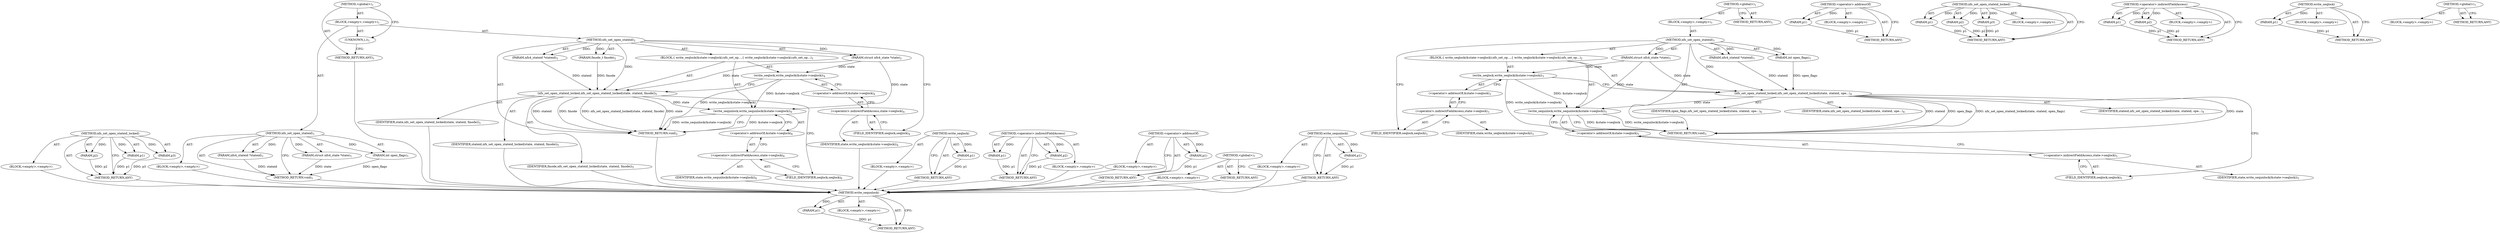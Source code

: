 digraph "write_sequnlock" {
vulnerable_67 [label=<(METHOD,write_sequnlock)>];
vulnerable_68 [label=<(PARAM,p1)>];
vulnerable_69 [label=<(BLOCK,&lt;empty&gt;,&lt;empty&gt;)>];
vulnerable_70 [label=<(METHOD_RETURN,ANY)>];
vulnerable_6 [label=<(METHOD,&lt;global&gt;)<SUB>1</SUB>>];
vulnerable_7 [label=<(BLOCK,&lt;empty&gt;,&lt;empty&gt;)<SUB>1</SUB>>];
vulnerable_8 [label=<(METHOD,nfs_set_open_stateid)<SUB>1</SUB>>];
vulnerable_9 [label=<(PARAM,struct nfs4_state *state)<SUB>1</SUB>>];
vulnerable_10 [label=<(PARAM,nfs4_stateid *stateid)<SUB>1</SUB>>];
vulnerable_11 [label=<(PARAM,int open_flags)<SUB>1</SUB>>];
vulnerable_12 [label=<(BLOCK,{
 	write_seqlock(&amp;state-&gt;seqlock);
	nfs_set_op...,{
 	write_seqlock(&amp;state-&gt;seqlock);
	nfs_set_op...)<SUB>2</SUB>>];
vulnerable_13 [label=<(write_seqlock,write_seqlock(&amp;state-&gt;seqlock))<SUB>3</SUB>>];
vulnerable_14 [label=<(&lt;operator&gt;.addressOf,&amp;state-&gt;seqlock)<SUB>3</SUB>>];
vulnerable_15 [label=<(&lt;operator&gt;.indirectFieldAccess,state-&gt;seqlock)<SUB>3</SUB>>];
vulnerable_16 [label=<(IDENTIFIER,state,write_seqlock(&amp;state-&gt;seqlock))<SUB>3</SUB>>];
vulnerable_17 [label=<(FIELD_IDENTIFIER,seqlock,seqlock)<SUB>3</SUB>>];
vulnerable_18 [label=<(nfs_set_open_stateid_locked,nfs_set_open_stateid_locked(state, stateid, ope...)<SUB>4</SUB>>];
vulnerable_19 [label=<(IDENTIFIER,state,nfs_set_open_stateid_locked(state, stateid, ope...)<SUB>4</SUB>>];
vulnerable_20 [label=<(IDENTIFIER,stateid,nfs_set_open_stateid_locked(state, stateid, ope...)<SUB>4</SUB>>];
vulnerable_21 [label=<(IDENTIFIER,open_flags,nfs_set_open_stateid_locked(state, stateid, ope...)<SUB>4</SUB>>];
vulnerable_22 [label=<(write_sequnlock,write_sequnlock(&amp;state-&gt;seqlock))<SUB>5</SUB>>];
vulnerable_23 [label=<(&lt;operator&gt;.addressOf,&amp;state-&gt;seqlock)<SUB>5</SUB>>];
vulnerable_24 [label=<(&lt;operator&gt;.indirectFieldAccess,state-&gt;seqlock)<SUB>5</SUB>>];
vulnerable_25 [label=<(IDENTIFIER,state,write_sequnlock(&amp;state-&gt;seqlock))<SUB>5</SUB>>];
vulnerable_26 [label=<(FIELD_IDENTIFIER,seqlock,seqlock)<SUB>5</SUB>>];
vulnerable_27 [label=<(METHOD_RETURN,void)<SUB>1</SUB>>];
vulnerable_29 [label=<(METHOD_RETURN,ANY)<SUB>1</SUB>>];
vulnerable_52 [label=<(METHOD,&lt;operator&gt;.addressOf)>];
vulnerable_53 [label=<(PARAM,p1)>];
vulnerable_54 [label=<(BLOCK,&lt;empty&gt;,&lt;empty&gt;)>];
vulnerable_55 [label=<(METHOD_RETURN,ANY)>];
vulnerable_61 [label=<(METHOD,nfs_set_open_stateid_locked)>];
vulnerable_62 [label=<(PARAM,p1)>];
vulnerable_63 [label=<(PARAM,p2)>];
vulnerable_64 [label=<(PARAM,p3)>];
vulnerable_65 [label=<(BLOCK,&lt;empty&gt;,&lt;empty&gt;)>];
vulnerable_66 [label=<(METHOD_RETURN,ANY)>];
vulnerable_56 [label=<(METHOD,&lt;operator&gt;.indirectFieldAccess)>];
vulnerable_57 [label=<(PARAM,p1)>];
vulnerable_58 [label=<(PARAM,p2)>];
vulnerable_59 [label=<(BLOCK,&lt;empty&gt;,&lt;empty&gt;)>];
vulnerable_60 [label=<(METHOD_RETURN,ANY)>];
vulnerable_48 [label=<(METHOD,write_seqlock)>];
vulnerable_49 [label=<(PARAM,p1)>];
vulnerable_50 [label=<(BLOCK,&lt;empty&gt;,&lt;empty&gt;)>];
vulnerable_51 [label=<(METHOD_RETURN,ANY)>];
vulnerable_42 [label=<(METHOD,&lt;global&gt;)<SUB>1</SUB>>];
vulnerable_43 [label=<(BLOCK,&lt;empty&gt;,&lt;empty&gt;)>];
vulnerable_44 [label=<(METHOD_RETURN,ANY)>];
fixed_71 [label=<(METHOD,nfs_set_open_stateid_locked)>];
fixed_72 [label=<(PARAM,p1)>];
fixed_73 [label=<(PARAM,p2)>];
fixed_74 [label=<(PARAM,p3)>];
fixed_75 [label=<(BLOCK,&lt;empty&gt;,&lt;empty&gt;)>];
fixed_76 [label=<(METHOD_RETURN,ANY)>];
fixed_6 [label=<(METHOD,&lt;global&gt;)<SUB>1</SUB>>];
fixed_7 [label=<(BLOCK,&lt;empty&gt;,&lt;empty&gt;)<SUB>1</SUB>>];
fixed_8 [label=<(METHOD,nfs_set_open_stateid)<SUB>1</SUB>>];
fixed_9 [label=<(PARAM,struct nfs4_state *state)<SUB>1</SUB>>];
fixed_10 [label=<(PARAM,nfs4_stateid *stateid)<SUB>1</SUB>>];
fixed_11 [label=<(PARAM,int open_flags)<SUB>1</SUB>>];
fixed_12 [label=<(BLOCK,&lt;empty&gt;,&lt;empty&gt;)>];
fixed_13 [label=<(METHOD_RETURN,void)<SUB>1</SUB>>];
fixed_15 [label=<(UNKNOWN,),))<SUB>1</SUB>>];
fixed_16 [label=<(METHOD,nfs_set_open_stateid)<SUB>2</SUB>>];
fixed_17 [label=<(PARAM,struct nfs4_state *state)<SUB>2</SUB>>];
fixed_18 [label=<(PARAM,nfs4_stateid *stateid)<SUB>2</SUB>>];
fixed_19 [label=<(PARAM,fmode_t fmode)<SUB>2</SUB>>];
fixed_20 [label=<(BLOCK,{
 	write_seqlock(&amp;state-&gt;seqlock);
	nfs_set_op...,{
 	write_seqlock(&amp;state-&gt;seqlock);
	nfs_set_op...)<SUB>3</SUB>>];
fixed_21 [label=<(write_seqlock,write_seqlock(&amp;state-&gt;seqlock))<SUB>4</SUB>>];
fixed_22 [label=<(&lt;operator&gt;.addressOf,&amp;state-&gt;seqlock)<SUB>4</SUB>>];
fixed_23 [label=<(&lt;operator&gt;.indirectFieldAccess,state-&gt;seqlock)<SUB>4</SUB>>];
fixed_24 [label=<(IDENTIFIER,state,write_seqlock(&amp;state-&gt;seqlock))<SUB>4</SUB>>];
fixed_25 [label=<(FIELD_IDENTIFIER,seqlock,seqlock)<SUB>4</SUB>>];
fixed_26 [label=<(nfs_set_open_stateid_locked,nfs_set_open_stateid_locked(state, stateid, fmode))<SUB>5</SUB>>];
fixed_27 [label=<(IDENTIFIER,state,nfs_set_open_stateid_locked(state, stateid, fmode))<SUB>5</SUB>>];
fixed_28 [label=<(IDENTIFIER,stateid,nfs_set_open_stateid_locked(state, stateid, fmode))<SUB>5</SUB>>];
fixed_29 [label=<(IDENTIFIER,fmode,nfs_set_open_stateid_locked(state, stateid, fmode))<SUB>5</SUB>>];
fixed_30 [label=<(write_sequnlock,write_sequnlock(&amp;state-&gt;seqlock))<SUB>6</SUB>>];
fixed_31 [label=<(&lt;operator&gt;.addressOf,&amp;state-&gt;seqlock)<SUB>6</SUB>>];
fixed_32 [label=<(&lt;operator&gt;.indirectFieldAccess,state-&gt;seqlock)<SUB>6</SUB>>];
fixed_33 [label=<(IDENTIFIER,state,write_sequnlock(&amp;state-&gt;seqlock))<SUB>6</SUB>>];
fixed_34 [label=<(FIELD_IDENTIFIER,seqlock,seqlock)<SUB>6</SUB>>];
fixed_35 [label=<(METHOD_RETURN,void)<SUB>2</SUB>>];
fixed_37 [label=<(METHOD_RETURN,ANY)<SUB>1</SUB>>];
fixed_58 [label=<(METHOD,write_seqlock)>];
fixed_59 [label=<(PARAM,p1)>];
fixed_60 [label=<(BLOCK,&lt;empty&gt;,&lt;empty&gt;)>];
fixed_61 [label=<(METHOD_RETURN,ANY)>];
fixed_66 [label=<(METHOD,&lt;operator&gt;.indirectFieldAccess)>];
fixed_67 [label=<(PARAM,p1)>];
fixed_68 [label=<(PARAM,p2)>];
fixed_69 [label=<(BLOCK,&lt;empty&gt;,&lt;empty&gt;)>];
fixed_70 [label=<(METHOD_RETURN,ANY)>];
fixed_62 [label=<(METHOD,&lt;operator&gt;.addressOf)>];
fixed_63 [label=<(PARAM,p1)>];
fixed_64 [label=<(BLOCK,&lt;empty&gt;,&lt;empty&gt;)>];
fixed_65 [label=<(METHOD_RETURN,ANY)>];
fixed_52 [label=<(METHOD,&lt;global&gt;)<SUB>1</SUB>>];
fixed_53 [label=<(BLOCK,&lt;empty&gt;,&lt;empty&gt;)>];
fixed_54 [label=<(METHOD_RETURN,ANY)>];
fixed_77 [label=<(METHOD,write_sequnlock)>];
fixed_78 [label=<(PARAM,p1)>];
fixed_79 [label=<(BLOCK,&lt;empty&gt;,&lt;empty&gt;)>];
fixed_80 [label=<(METHOD_RETURN,ANY)>];
vulnerable_67 -> vulnerable_68  [key=0, label="AST: "];
vulnerable_67 -> vulnerable_68  [key=1, label="DDG: "];
vulnerable_67 -> vulnerable_69  [key=0, label="AST: "];
vulnerable_67 -> vulnerable_70  [key=0, label="AST: "];
vulnerable_67 -> vulnerable_70  [key=1, label="CFG: "];
vulnerable_68 -> vulnerable_70  [key=0, label="DDG: p1"];
vulnerable_6 -> vulnerable_7  [key=0, label="AST: "];
vulnerable_6 -> vulnerable_29  [key=0, label="AST: "];
vulnerable_6 -> vulnerable_29  [key=1, label="CFG: "];
vulnerable_7 -> vulnerable_8  [key=0, label="AST: "];
vulnerable_8 -> vulnerable_9  [key=0, label="AST: "];
vulnerable_8 -> vulnerable_9  [key=1, label="DDG: "];
vulnerable_8 -> vulnerable_10  [key=0, label="AST: "];
vulnerable_8 -> vulnerable_10  [key=1, label="DDG: "];
vulnerable_8 -> vulnerable_11  [key=0, label="AST: "];
vulnerable_8 -> vulnerable_11  [key=1, label="DDG: "];
vulnerable_8 -> vulnerable_12  [key=0, label="AST: "];
vulnerable_8 -> vulnerable_27  [key=0, label="AST: "];
vulnerable_8 -> vulnerable_17  [key=0, label="CFG: "];
vulnerable_8 -> vulnerable_18  [key=0, label="DDG: "];
vulnerable_9 -> vulnerable_13  [key=0, label="DDG: state"];
vulnerable_9 -> vulnerable_18  [key=0, label="DDG: state"];
vulnerable_9 -> vulnerable_22  [key=0, label="DDG: state"];
vulnerable_10 -> vulnerable_18  [key=0, label="DDG: stateid"];
vulnerable_11 -> vulnerable_18  [key=0, label="DDG: open_flags"];
vulnerable_12 -> vulnerable_13  [key=0, label="AST: "];
vulnerable_12 -> vulnerable_18  [key=0, label="AST: "];
vulnerable_12 -> vulnerable_22  [key=0, label="AST: "];
vulnerable_13 -> vulnerable_14  [key=0, label="AST: "];
vulnerable_13 -> vulnerable_18  [key=0, label="CFG: "];
vulnerable_13 -> vulnerable_27  [key=0, label="DDG: write_seqlock(&amp;state-&gt;seqlock)"];
vulnerable_13 -> vulnerable_22  [key=0, label="DDG: &amp;state-&gt;seqlock"];
vulnerable_14 -> vulnerable_15  [key=0, label="AST: "];
vulnerable_14 -> vulnerable_13  [key=0, label="CFG: "];
vulnerable_15 -> vulnerable_16  [key=0, label="AST: "];
vulnerable_15 -> vulnerable_17  [key=0, label="AST: "];
vulnerable_15 -> vulnerable_14  [key=0, label="CFG: "];
vulnerable_17 -> vulnerable_15  [key=0, label="CFG: "];
vulnerable_18 -> vulnerable_19  [key=0, label="AST: "];
vulnerable_18 -> vulnerable_20  [key=0, label="AST: "];
vulnerable_18 -> vulnerable_21  [key=0, label="AST: "];
vulnerable_18 -> vulnerable_26  [key=0, label="CFG: "];
vulnerable_18 -> vulnerable_27  [key=0, label="DDG: state"];
vulnerable_18 -> vulnerable_27  [key=1, label="DDG: stateid"];
vulnerable_18 -> vulnerable_27  [key=2, label="DDG: open_flags"];
vulnerable_18 -> vulnerable_27  [key=3, label="DDG: nfs_set_open_stateid_locked(state, stateid, open_flags)"];
vulnerable_18 -> vulnerable_22  [key=0, label="DDG: state"];
vulnerable_22 -> vulnerable_23  [key=0, label="AST: "];
vulnerable_22 -> vulnerable_27  [key=0, label="CFG: "];
vulnerable_22 -> vulnerable_27  [key=1, label="DDG: &amp;state-&gt;seqlock"];
vulnerable_22 -> vulnerable_27  [key=2, label="DDG: write_sequnlock(&amp;state-&gt;seqlock)"];
vulnerable_23 -> vulnerable_24  [key=0, label="AST: "];
vulnerable_23 -> vulnerable_22  [key=0, label="CFG: "];
vulnerable_24 -> vulnerable_25  [key=0, label="AST: "];
vulnerable_24 -> vulnerable_26  [key=0, label="AST: "];
vulnerable_24 -> vulnerable_23  [key=0, label="CFG: "];
vulnerable_26 -> vulnerable_24  [key=0, label="CFG: "];
vulnerable_52 -> vulnerable_53  [key=0, label="AST: "];
vulnerable_52 -> vulnerable_53  [key=1, label="DDG: "];
vulnerable_52 -> vulnerable_54  [key=0, label="AST: "];
vulnerable_52 -> vulnerable_55  [key=0, label="AST: "];
vulnerable_52 -> vulnerable_55  [key=1, label="CFG: "];
vulnerable_53 -> vulnerable_55  [key=0, label="DDG: p1"];
vulnerable_61 -> vulnerable_62  [key=0, label="AST: "];
vulnerable_61 -> vulnerable_62  [key=1, label="DDG: "];
vulnerable_61 -> vulnerable_65  [key=0, label="AST: "];
vulnerable_61 -> vulnerable_63  [key=0, label="AST: "];
vulnerable_61 -> vulnerable_63  [key=1, label="DDG: "];
vulnerable_61 -> vulnerable_66  [key=0, label="AST: "];
vulnerable_61 -> vulnerable_66  [key=1, label="CFG: "];
vulnerable_61 -> vulnerable_64  [key=0, label="AST: "];
vulnerable_61 -> vulnerable_64  [key=1, label="DDG: "];
vulnerable_62 -> vulnerable_66  [key=0, label="DDG: p1"];
vulnerable_63 -> vulnerable_66  [key=0, label="DDG: p2"];
vulnerable_64 -> vulnerable_66  [key=0, label="DDG: p3"];
vulnerable_56 -> vulnerable_57  [key=0, label="AST: "];
vulnerable_56 -> vulnerable_57  [key=1, label="DDG: "];
vulnerable_56 -> vulnerable_59  [key=0, label="AST: "];
vulnerable_56 -> vulnerable_58  [key=0, label="AST: "];
vulnerable_56 -> vulnerable_58  [key=1, label="DDG: "];
vulnerable_56 -> vulnerable_60  [key=0, label="AST: "];
vulnerable_56 -> vulnerable_60  [key=1, label="CFG: "];
vulnerable_57 -> vulnerable_60  [key=0, label="DDG: p1"];
vulnerable_58 -> vulnerable_60  [key=0, label="DDG: p2"];
vulnerable_48 -> vulnerable_49  [key=0, label="AST: "];
vulnerable_48 -> vulnerable_49  [key=1, label="DDG: "];
vulnerable_48 -> vulnerable_50  [key=0, label="AST: "];
vulnerable_48 -> vulnerable_51  [key=0, label="AST: "];
vulnerable_48 -> vulnerable_51  [key=1, label="CFG: "];
vulnerable_49 -> vulnerable_51  [key=0, label="DDG: p1"];
vulnerable_42 -> vulnerable_43  [key=0, label="AST: "];
vulnerable_42 -> vulnerable_44  [key=0, label="AST: "];
vulnerable_42 -> vulnerable_44  [key=1, label="CFG: "];
fixed_71 -> fixed_72  [key=0, label="AST: "];
fixed_71 -> fixed_72  [key=1, label="DDG: "];
fixed_71 -> fixed_75  [key=0, label="AST: "];
fixed_71 -> fixed_73  [key=0, label="AST: "];
fixed_71 -> fixed_73  [key=1, label="DDG: "];
fixed_71 -> fixed_76  [key=0, label="AST: "];
fixed_71 -> fixed_76  [key=1, label="CFG: "];
fixed_71 -> fixed_74  [key=0, label="AST: "];
fixed_71 -> fixed_74  [key=1, label="DDG: "];
fixed_72 -> fixed_76  [key=0, label="DDG: p1"];
fixed_73 -> fixed_76  [key=0, label="DDG: p2"];
fixed_74 -> fixed_76  [key=0, label="DDG: p3"];
fixed_75 -> vulnerable_67  [key=0];
fixed_76 -> vulnerable_67  [key=0];
fixed_6 -> fixed_7  [key=0, label="AST: "];
fixed_6 -> fixed_37  [key=0, label="AST: "];
fixed_6 -> fixed_15  [key=0, label="CFG: "];
fixed_7 -> fixed_8  [key=0, label="AST: "];
fixed_7 -> fixed_15  [key=0, label="AST: "];
fixed_7 -> fixed_16  [key=0, label="AST: "];
fixed_8 -> fixed_9  [key=0, label="AST: "];
fixed_8 -> fixed_9  [key=1, label="DDG: "];
fixed_8 -> fixed_10  [key=0, label="AST: "];
fixed_8 -> fixed_10  [key=1, label="DDG: "];
fixed_8 -> fixed_11  [key=0, label="AST: "];
fixed_8 -> fixed_11  [key=1, label="DDG: "];
fixed_8 -> fixed_12  [key=0, label="AST: "];
fixed_8 -> fixed_13  [key=0, label="AST: "];
fixed_8 -> fixed_13  [key=1, label="CFG: "];
fixed_9 -> fixed_13  [key=0, label="DDG: state"];
fixed_10 -> fixed_13  [key=0, label="DDG: stateid"];
fixed_11 -> fixed_13  [key=0, label="DDG: open_flags"];
fixed_12 -> vulnerable_67  [key=0];
fixed_13 -> vulnerable_67  [key=0];
fixed_15 -> fixed_37  [key=0, label="CFG: "];
fixed_16 -> fixed_17  [key=0, label="AST: "];
fixed_16 -> fixed_17  [key=1, label="DDG: "];
fixed_16 -> fixed_18  [key=0, label="AST: "];
fixed_16 -> fixed_18  [key=1, label="DDG: "];
fixed_16 -> fixed_19  [key=0, label="AST: "];
fixed_16 -> fixed_19  [key=1, label="DDG: "];
fixed_16 -> fixed_20  [key=0, label="AST: "];
fixed_16 -> fixed_35  [key=0, label="AST: "];
fixed_16 -> fixed_25  [key=0, label="CFG: "];
fixed_16 -> fixed_26  [key=0, label="DDG: "];
fixed_17 -> fixed_21  [key=0, label="DDG: state"];
fixed_17 -> fixed_26  [key=0, label="DDG: state"];
fixed_17 -> fixed_30  [key=0, label="DDG: state"];
fixed_18 -> fixed_26  [key=0, label="DDG: stateid"];
fixed_19 -> fixed_26  [key=0, label="DDG: fmode"];
fixed_20 -> fixed_21  [key=0, label="AST: "];
fixed_20 -> fixed_26  [key=0, label="AST: "];
fixed_20 -> fixed_30  [key=0, label="AST: "];
fixed_21 -> fixed_22  [key=0, label="AST: "];
fixed_21 -> fixed_26  [key=0, label="CFG: "];
fixed_21 -> fixed_35  [key=0, label="DDG: write_seqlock(&amp;state-&gt;seqlock)"];
fixed_21 -> fixed_30  [key=0, label="DDG: &amp;state-&gt;seqlock"];
fixed_22 -> fixed_23  [key=0, label="AST: "];
fixed_22 -> fixed_21  [key=0, label="CFG: "];
fixed_23 -> fixed_24  [key=0, label="AST: "];
fixed_23 -> fixed_25  [key=0, label="AST: "];
fixed_23 -> fixed_22  [key=0, label="CFG: "];
fixed_24 -> vulnerable_67  [key=0];
fixed_25 -> fixed_23  [key=0, label="CFG: "];
fixed_26 -> fixed_27  [key=0, label="AST: "];
fixed_26 -> fixed_28  [key=0, label="AST: "];
fixed_26 -> fixed_29  [key=0, label="AST: "];
fixed_26 -> fixed_34  [key=0, label="CFG: "];
fixed_26 -> fixed_35  [key=0, label="DDG: state"];
fixed_26 -> fixed_35  [key=1, label="DDG: stateid"];
fixed_26 -> fixed_35  [key=2, label="DDG: fmode"];
fixed_26 -> fixed_35  [key=3, label="DDG: nfs_set_open_stateid_locked(state, stateid, fmode)"];
fixed_26 -> fixed_30  [key=0, label="DDG: state"];
fixed_27 -> vulnerable_67  [key=0];
fixed_28 -> vulnerable_67  [key=0];
fixed_29 -> vulnerable_67  [key=0];
fixed_30 -> fixed_31  [key=0, label="AST: "];
fixed_30 -> fixed_35  [key=0, label="CFG: "];
fixed_30 -> fixed_35  [key=1, label="DDG: &amp;state-&gt;seqlock"];
fixed_30 -> fixed_35  [key=2, label="DDG: write_sequnlock(&amp;state-&gt;seqlock)"];
fixed_31 -> fixed_32  [key=0, label="AST: "];
fixed_31 -> fixed_30  [key=0, label="CFG: "];
fixed_32 -> fixed_33  [key=0, label="AST: "];
fixed_32 -> fixed_34  [key=0, label="AST: "];
fixed_32 -> fixed_31  [key=0, label="CFG: "];
fixed_33 -> vulnerable_67  [key=0];
fixed_34 -> fixed_32  [key=0, label="CFG: "];
fixed_35 -> vulnerable_67  [key=0];
fixed_37 -> vulnerable_67  [key=0];
fixed_58 -> fixed_59  [key=0, label="AST: "];
fixed_58 -> fixed_59  [key=1, label="DDG: "];
fixed_58 -> fixed_60  [key=0, label="AST: "];
fixed_58 -> fixed_61  [key=0, label="AST: "];
fixed_58 -> fixed_61  [key=1, label="CFG: "];
fixed_59 -> fixed_61  [key=0, label="DDG: p1"];
fixed_60 -> vulnerable_67  [key=0];
fixed_61 -> vulnerable_67  [key=0];
fixed_66 -> fixed_67  [key=0, label="AST: "];
fixed_66 -> fixed_67  [key=1, label="DDG: "];
fixed_66 -> fixed_69  [key=0, label="AST: "];
fixed_66 -> fixed_68  [key=0, label="AST: "];
fixed_66 -> fixed_68  [key=1, label="DDG: "];
fixed_66 -> fixed_70  [key=0, label="AST: "];
fixed_66 -> fixed_70  [key=1, label="CFG: "];
fixed_67 -> fixed_70  [key=0, label="DDG: p1"];
fixed_68 -> fixed_70  [key=0, label="DDG: p2"];
fixed_69 -> vulnerable_67  [key=0];
fixed_70 -> vulnerable_67  [key=0];
fixed_62 -> fixed_63  [key=0, label="AST: "];
fixed_62 -> fixed_63  [key=1, label="DDG: "];
fixed_62 -> fixed_64  [key=0, label="AST: "];
fixed_62 -> fixed_65  [key=0, label="AST: "];
fixed_62 -> fixed_65  [key=1, label="CFG: "];
fixed_63 -> fixed_65  [key=0, label="DDG: p1"];
fixed_64 -> vulnerable_67  [key=0];
fixed_65 -> vulnerable_67  [key=0];
fixed_52 -> fixed_53  [key=0, label="AST: "];
fixed_52 -> fixed_54  [key=0, label="AST: "];
fixed_52 -> fixed_54  [key=1, label="CFG: "];
fixed_53 -> vulnerable_67  [key=0];
fixed_54 -> vulnerable_67  [key=0];
fixed_77 -> fixed_78  [key=0, label="AST: "];
fixed_77 -> fixed_78  [key=1, label="DDG: "];
fixed_77 -> fixed_79  [key=0, label="AST: "];
fixed_77 -> fixed_80  [key=0, label="AST: "];
fixed_77 -> fixed_80  [key=1, label="CFG: "];
fixed_78 -> fixed_80  [key=0, label="DDG: p1"];
fixed_79 -> vulnerable_67  [key=0];
fixed_80 -> vulnerable_67  [key=0];
}
